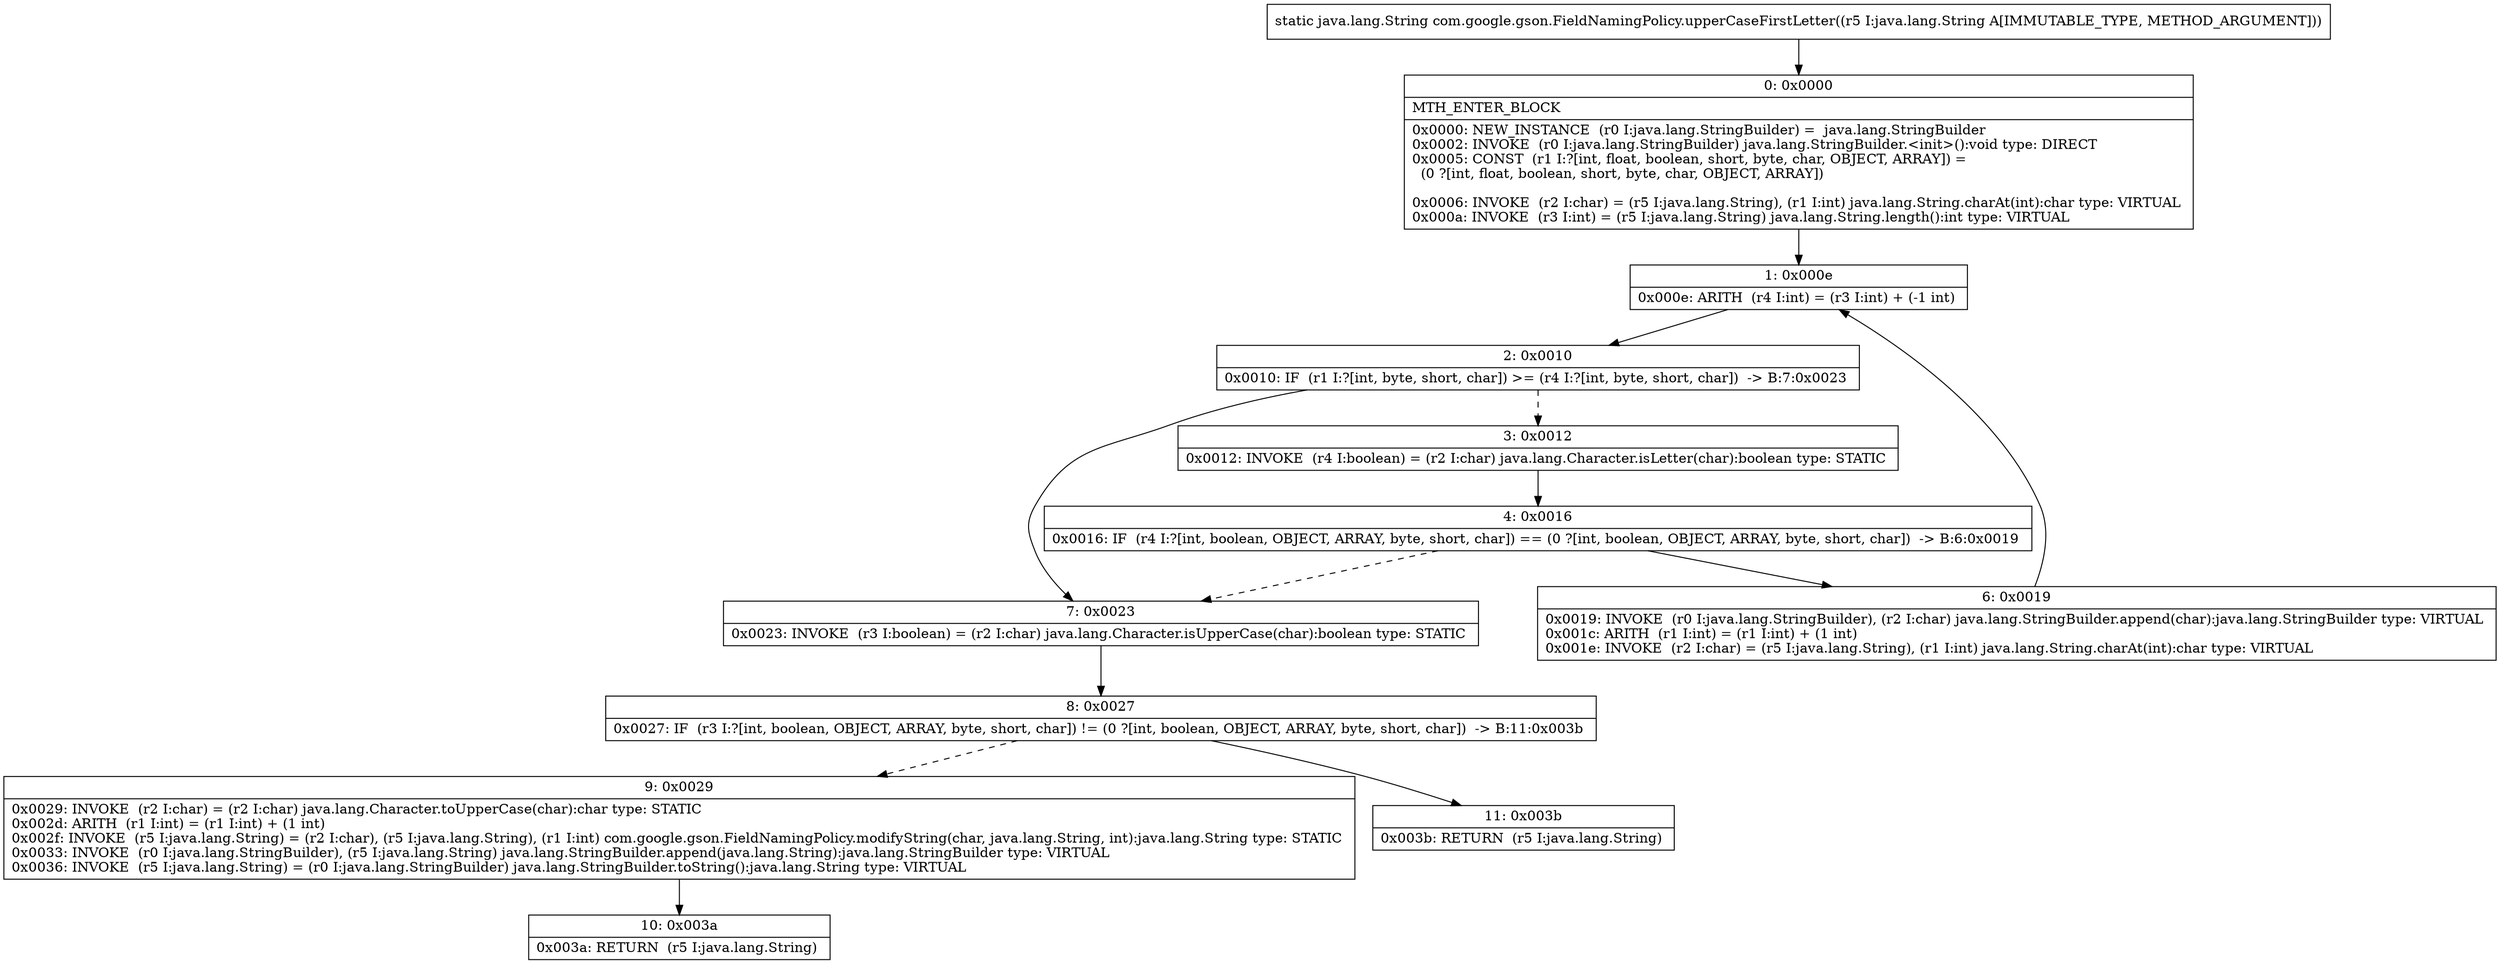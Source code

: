 digraph "CFG forcom.google.gson.FieldNamingPolicy.upperCaseFirstLetter(Ljava\/lang\/String;)Ljava\/lang\/String;" {
Node_0 [shape=record,label="{0\:\ 0x0000|MTH_ENTER_BLOCK\l|0x0000: NEW_INSTANCE  (r0 I:java.lang.StringBuilder) =  java.lang.StringBuilder \l0x0002: INVOKE  (r0 I:java.lang.StringBuilder) java.lang.StringBuilder.\<init\>():void type: DIRECT \l0x0005: CONST  (r1 I:?[int, float, boolean, short, byte, char, OBJECT, ARRAY]) = \l  (0 ?[int, float, boolean, short, byte, char, OBJECT, ARRAY])\l \l0x0006: INVOKE  (r2 I:char) = (r5 I:java.lang.String), (r1 I:int) java.lang.String.charAt(int):char type: VIRTUAL \l0x000a: INVOKE  (r3 I:int) = (r5 I:java.lang.String) java.lang.String.length():int type: VIRTUAL \l}"];
Node_1 [shape=record,label="{1\:\ 0x000e|0x000e: ARITH  (r4 I:int) = (r3 I:int) + (\-1 int) \l}"];
Node_2 [shape=record,label="{2\:\ 0x0010|0x0010: IF  (r1 I:?[int, byte, short, char]) \>= (r4 I:?[int, byte, short, char])  \-\> B:7:0x0023 \l}"];
Node_3 [shape=record,label="{3\:\ 0x0012|0x0012: INVOKE  (r4 I:boolean) = (r2 I:char) java.lang.Character.isLetter(char):boolean type: STATIC \l}"];
Node_4 [shape=record,label="{4\:\ 0x0016|0x0016: IF  (r4 I:?[int, boolean, OBJECT, ARRAY, byte, short, char]) == (0 ?[int, boolean, OBJECT, ARRAY, byte, short, char])  \-\> B:6:0x0019 \l}"];
Node_6 [shape=record,label="{6\:\ 0x0019|0x0019: INVOKE  (r0 I:java.lang.StringBuilder), (r2 I:char) java.lang.StringBuilder.append(char):java.lang.StringBuilder type: VIRTUAL \l0x001c: ARITH  (r1 I:int) = (r1 I:int) + (1 int) \l0x001e: INVOKE  (r2 I:char) = (r5 I:java.lang.String), (r1 I:int) java.lang.String.charAt(int):char type: VIRTUAL \l}"];
Node_7 [shape=record,label="{7\:\ 0x0023|0x0023: INVOKE  (r3 I:boolean) = (r2 I:char) java.lang.Character.isUpperCase(char):boolean type: STATIC \l}"];
Node_8 [shape=record,label="{8\:\ 0x0027|0x0027: IF  (r3 I:?[int, boolean, OBJECT, ARRAY, byte, short, char]) != (0 ?[int, boolean, OBJECT, ARRAY, byte, short, char])  \-\> B:11:0x003b \l}"];
Node_9 [shape=record,label="{9\:\ 0x0029|0x0029: INVOKE  (r2 I:char) = (r2 I:char) java.lang.Character.toUpperCase(char):char type: STATIC \l0x002d: ARITH  (r1 I:int) = (r1 I:int) + (1 int) \l0x002f: INVOKE  (r5 I:java.lang.String) = (r2 I:char), (r5 I:java.lang.String), (r1 I:int) com.google.gson.FieldNamingPolicy.modifyString(char, java.lang.String, int):java.lang.String type: STATIC \l0x0033: INVOKE  (r0 I:java.lang.StringBuilder), (r5 I:java.lang.String) java.lang.StringBuilder.append(java.lang.String):java.lang.StringBuilder type: VIRTUAL \l0x0036: INVOKE  (r5 I:java.lang.String) = (r0 I:java.lang.StringBuilder) java.lang.StringBuilder.toString():java.lang.String type: VIRTUAL \l}"];
Node_10 [shape=record,label="{10\:\ 0x003a|0x003a: RETURN  (r5 I:java.lang.String) \l}"];
Node_11 [shape=record,label="{11\:\ 0x003b|0x003b: RETURN  (r5 I:java.lang.String) \l}"];
MethodNode[shape=record,label="{static java.lang.String com.google.gson.FieldNamingPolicy.upperCaseFirstLetter((r5 I:java.lang.String A[IMMUTABLE_TYPE, METHOD_ARGUMENT])) }"];
MethodNode -> Node_0;
Node_0 -> Node_1;
Node_1 -> Node_2;
Node_2 -> Node_3[style=dashed];
Node_2 -> Node_7;
Node_3 -> Node_4;
Node_4 -> Node_6;
Node_4 -> Node_7[style=dashed];
Node_6 -> Node_1;
Node_7 -> Node_8;
Node_8 -> Node_9[style=dashed];
Node_8 -> Node_11;
Node_9 -> Node_10;
}

